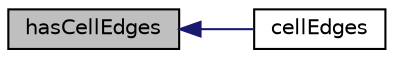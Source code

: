 digraph "hasCellEdges"
{
  bgcolor="transparent";
  edge [fontname="Helvetica",fontsize="10",labelfontname="Helvetica",labelfontsize="10"];
  node [fontname="Helvetica",fontsize="10",shape=record];
  rankdir="LR";
  Node1 [label="hasCellEdges",height=0.2,width=0.4,color="black", fillcolor="grey75", style="filled", fontcolor="black"];
  Node1 -> Node2 [dir="back",color="midnightblue",fontsize="10",style="solid",fontname="Helvetica"];
  Node2 [label="cellEdges",height=0.2,width=0.4,color="black",URL="$a02008.html#af08ccddb4a0b80a5b2e502d26bfdbdd4",tooltip="cellEdges using cells, pointFaces, edges, pointEdges "];
}
